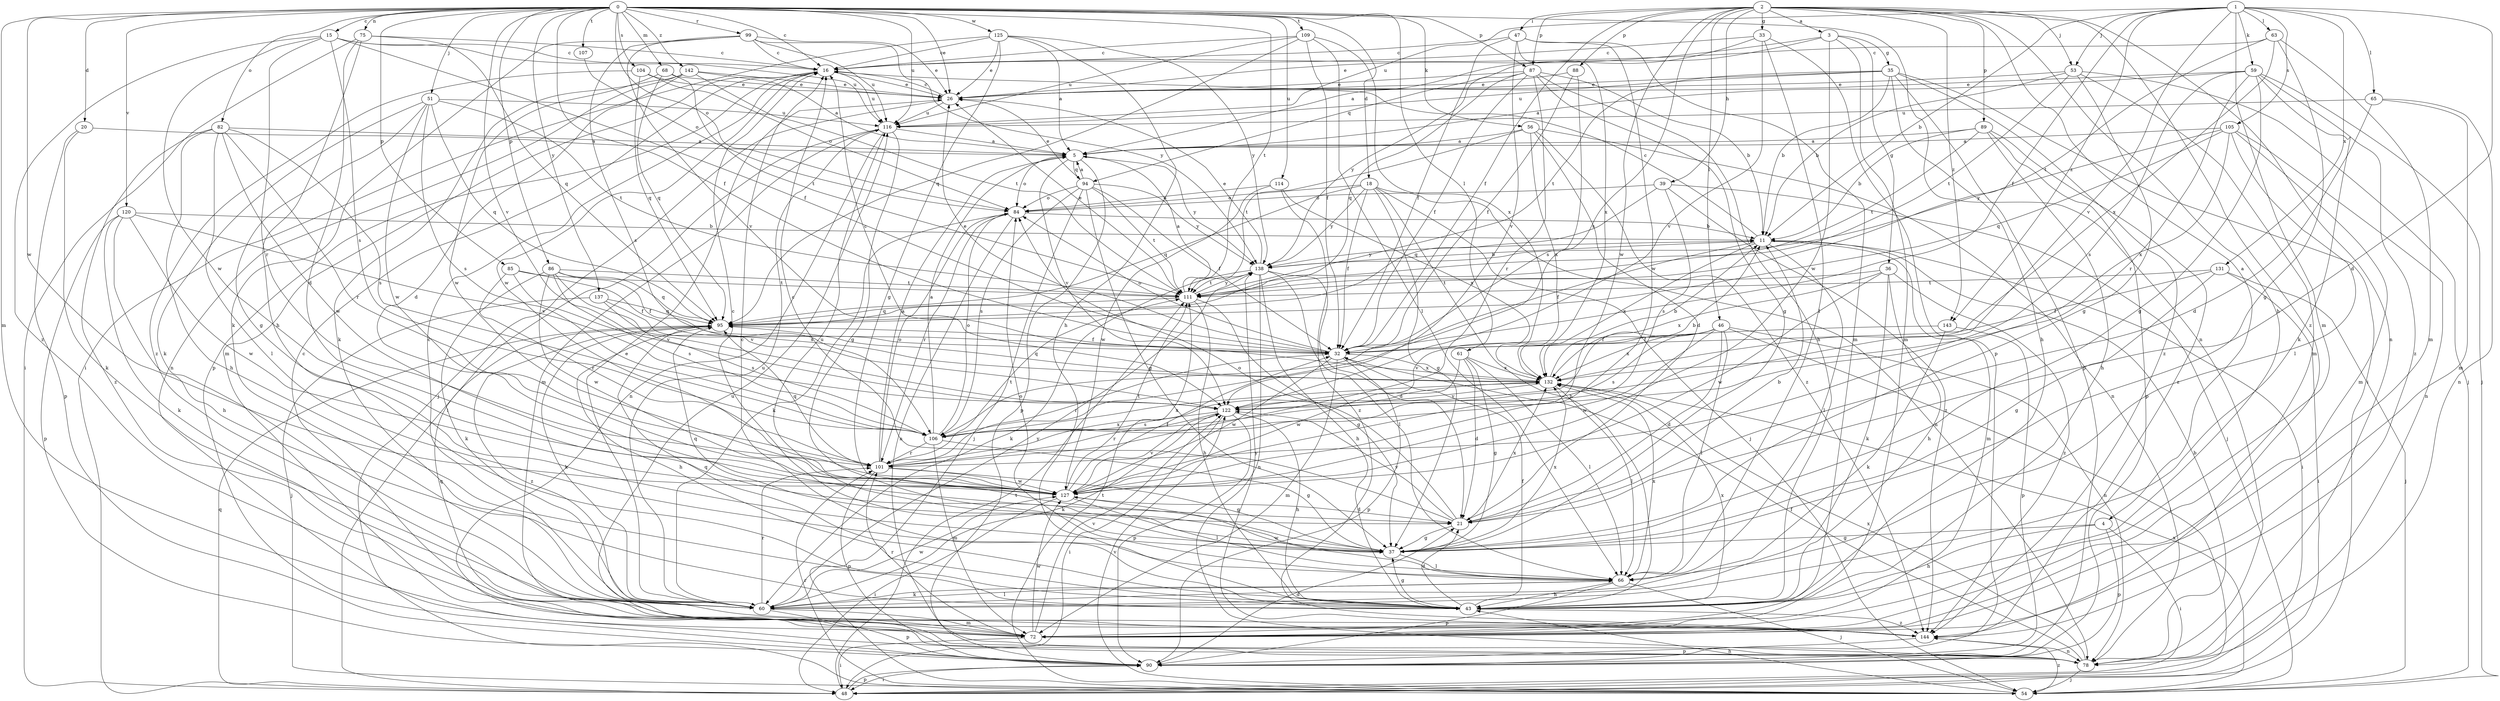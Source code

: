 strict digraph  {
0;
1;
2;
3;
4;
5;
11;
15;
16;
18;
20;
21;
26;
32;
33;
35;
36;
37;
39;
43;
46;
47;
48;
51;
53;
54;
56;
59;
60;
61;
63;
65;
66;
68;
72;
75;
78;
82;
84;
85;
86;
87;
88;
89;
90;
94;
95;
99;
101;
104;
105;
106;
107;
109;
111;
114;
116;
120;
122;
125;
127;
131;
132;
137;
138;
142;
143;
144;
0 -> 15  [label=c];
0 -> 16  [label=c];
0 -> 18  [label=d];
0 -> 20  [label=d];
0 -> 26  [label=e];
0 -> 32  [label=f];
0 -> 51  [label=j];
0 -> 56  [label=k];
0 -> 61  [label=l];
0 -> 68  [label=m];
0 -> 72  [label=m];
0 -> 75  [label=n];
0 -> 78  [label=n];
0 -> 82  [label=o];
0 -> 84  [label=o];
0 -> 85  [label=p];
0 -> 86  [label=p];
0 -> 87  [label=p];
0 -> 99  [label=r];
0 -> 104  [label=s];
0 -> 107  [label=t];
0 -> 109  [label=t];
0 -> 111  [label=t];
0 -> 114  [label=u];
0 -> 116  [label=u];
0 -> 120  [label=v];
0 -> 122  [label=v];
0 -> 125  [label=w];
0 -> 127  [label=w];
0 -> 137  [label=y];
0 -> 142  [label=z];
1 -> 11  [label=b];
1 -> 21  [label=d];
1 -> 32  [label=f];
1 -> 53  [label=j];
1 -> 59  [label=k];
1 -> 63  [label=l];
1 -> 65  [label=l];
1 -> 72  [label=m];
1 -> 105  [label=s];
1 -> 116  [label=u];
1 -> 122  [label=v];
1 -> 131  [label=x];
1 -> 143  [label=z];
2 -> 3  [label=a];
2 -> 4  [label=a];
2 -> 32  [label=f];
2 -> 33  [label=g];
2 -> 39  [label=h];
2 -> 43  [label=h];
2 -> 46  [label=i];
2 -> 47  [label=i];
2 -> 53  [label=j];
2 -> 78  [label=n];
2 -> 87  [label=p];
2 -> 88  [label=p];
2 -> 89  [label=p];
2 -> 106  [label=s];
2 -> 127  [label=w];
2 -> 143  [label=z];
2 -> 144  [label=z];
3 -> 26  [label=e];
3 -> 35  [label=g];
3 -> 36  [label=g];
3 -> 72  [label=m];
3 -> 94  [label=q];
3 -> 127  [label=w];
4 -> 37  [label=g];
4 -> 43  [label=h];
4 -> 48  [label=i];
4 -> 90  [label=p];
5 -> 84  [label=o];
5 -> 90  [label=p];
5 -> 94  [label=q];
5 -> 122  [label=v];
5 -> 138  [label=y];
11 -> 16  [label=c];
11 -> 32  [label=f];
11 -> 48  [label=i];
11 -> 66  [label=l];
11 -> 72  [label=m];
11 -> 132  [label=x];
11 -> 138  [label=y];
15 -> 16  [label=c];
15 -> 32  [label=f];
15 -> 101  [label=r];
15 -> 106  [label=s];
15 -> 116  [label=u];
15 -> 127  [label=w];
15 -> 144  [label=z];
16 -> 26  [label=e];
16 -> 72  [label=m];
16 -> 90  [label=p];
16 -> 116  [label=u];
16 -> 127  [label=w];
18 -> 32  [label=f];
18 -> 37  [label=g];
18 -> 43  [label=h];
18 -> 54  [label=j];
18 -> 78  [label=n];
18 -> 84  [label=o];
18 -> 95  [label=q];
18 -> 138  [label=y];
20 -> 5  [label=a];
20 -> 60  [label=k];
20 -> 90  [label=p];
21 -> 11  [label=b];
21 -> 16  [label=c];
21 -> 37  [label=g];
21 -> 84  [label=o];
21 -> 122  [label=v];
21 -> 132  [label=x];
26 -> 16  [label=c];
26 -> 54  [label=j];
26 -> 116  [label=u];
32 -> 26  [label=e];
32 -> 72  [label=m];
32 -> 84  [label=o];
32 -> 90  [label=p];
32 -> 101  [label=r];
32 -> 127  [label=w];
32 -> 132  [label=x];
33 -> 5  [label=a];
33 -> 16  [label=c];
33 -> 66  [label=l];
33 -> 90  [label=p];
33 -> 122  [label=v];
35 -> 11  [label=b];
35 -> 26  [label=e];
35 -> 43  [label=h];
35 -> 48  [label=i];
35 -> 90  [label=p];
35 -> 111  [label=t];
35 -> 116  [label=u];
35 -> 144  [label=z];
36 -> 43  [label=h];
36 -> 60  [label=k];
36 -> 111  [label=t];
36 -> 127  [label=w];
36 -> 132  [label=x];
36 -> 144  [label=z];
37 -> 16  [label=c];
37 -> 66  [label=l];
37 -> 95  [label=q];
37 -> 116  [label=u];
37 -> 132  [label=x];
39 -> 54  [label=j];
39 -> 84  [label=o];
39 -> 95  [label=q];
39 -> 106  [label=s];
39 -> 144  [label=z];
43 -> 16  [label=c];
43 -> 21  [label=d];
43 -> 32  [label=f];
43 -> 37  [label=g];
43 -> 95  [label=q];
43 -> 132  [label=x];
43 -> 144  [label=z];
46 -> 21  [label=d];
46 -> 32  [label=f];
46 -> 48  [label=i];
46 -> 66  [label=l];
46 -> 78  [label=n];
46 -> 106  [label=s];
46 -> 122  [label=v];
46 -> 127  [label=w];
46 -> 132  [label=x];
47 -> 16  [label=c];
47 -> 32  [label=f];
47 -> 72  [label=m];
47 -> 122  [label=v];
47 -> 127  [label=w];
47 -> 132  [label=x];
48 -> 90  [label=p];
48 -> 95  [label=q];
48 -> 111  [label=t];
51 -> 37  [label=g];
51 -> 60  [label=k];
51 -> 95  [label=q];
51 -> 106  [label=s];
51 -> 111  [label=t];
51 -> 116  [label=u];
51 -> 127  [label=w];
53 -> 11  [label=b];
53 -> 26  [label=e];
53 -> 37  [label=g];
53 -> 54  [label=j];
53 -> 72  [label=m];
53 -> 111  [label=t];
54 -> 43  [label=h];
54 -> 101  [label=r];
54 -> 111  [label=t];
54 -> 122  [label=v];
54 -> 132  [label=x];
54 -> 144  [label=z];
56 -> 5  [label=a];
56 -> 21  [label=d];
56 -> 78  [label=n];
56 -> 111  [label=t];
56 -> 132  [label=x];
56 -> 144  [label=z];
59 -> 5  [label=a];
59 -> 26  [label=e];
59 -> 37  [label=g];
59 -> 54  [label=j];
59 -> 60  [label=k];
59 -> 101  [label=r];
59 -> 106  [label=s];
59 -> 144  [label=z];
60 -> 16  [label=c];
60 -> 26  [label=e];
60 -> 66  [label=l];
60 -> 72  [label=m];
60 -> 90  [label=p];
60 -> 101  [label=r];
60 -> 116  [label=u];
60 -> 127  [label=w];
60 -> 138  [label=y];
61 -> 21  [label=d];
61 -> 37  [label=g];
61 -> 66  [label=l];
61 -> 127  [label=w];
61 -> 132  [label=x];
63 -> 16  [label=c];
63 -> 37  [label=g];
63 -> 72  [label=m];
63 -> 111  [label=t];
63 -> 132  [label=x];
65 -> 21  [label=d];
65 -> 72  [label=m];
65 -> 78  [label=n];
65 -> 116  [label=u];
66 -> 43  [label=h];
66 -> 54  [label=j];
66 -> 60  [label=k];
66 -> 84  [label=o];
66 -> 90  [label=p];
66 -> 127  [label=w];
66 -> 132  [label=x];
68 -> 26  [label=e];
68 -> 95  [label=q];
68 -> 111  [label=t];
68 -> 127  [label=w];
72 -> 16  [label=c];
72 -> 48  [label=i];
72 -> 95  [label=q];
72 -> 101  [label=r];
72 -> 122  [label=v];
72 -> 127  [label=w];
75 -> 16  [label=c];
75 -> 21  [label=d];
75 -> 43  [label=h];
75 -> 48  [label=i];
75 -> 95  [label=q];
78 -> 11  [label=b];
78 -> 32  [label=f];
78 -> 54  [label=j];
78 -> 116  [label=u];
78 -> 132  [label=x];
82 -> 5  [label=a];
82 -> 43  [label=h];
82 -> 66  [label=l];
82 -> 101  [label=r];
82 -> 106  [label=s];
82 -> 127  [label=w];
82 -> 144  [label=z];
84 -> 11  [label=b];
84 -> 60  [label=k];
84 -> 78  [label=n];
84 -> 101  [label=r];
85 -> 32  [label=f];
85 -> 101  [label=r];
85 -> 111  [label=t];
85 -> 122  [label=v];
86 -> 32  [label=f];
86 -> 60  [label=k];
86 -> 95  [label=q];
86 -> 106  [label=s];
86 -> 111  [label=t];
86 -> 122  [label=v];
86 -> 127  [label=w];
87 -> 11  [label=b];
87 -> 26  [label=e];
87 -> 32  [label=f];
87 -> 37  [label=g];
87 -> 43  [label=h];
87 -> 95  [label=q];
87 -> 101  [label=r];
87 -> 138  [label=y];
88 -> 26  [label=e];
88 -> 32  [label=f];
88 -> 106  [label=s];
89 -> 5  [label=a];
89 -> 11  [label=b];
89 -> 43  [label=h];
89 -> 90  [label=p];
89 -> 111  [label=t];
89 -> 144  [label=z];
90 -> 21  [label=d];
90 -> 48  [label=i];
94 -> 5  [label=a];
94 -> 26  [label=e];
94 -> 32  [label=f];
94 -> 37  [label=g];
94 -> 54  [label=j];
94 -> 84  [label=o];
94 -> 106  [label=s];
94 -> 111  [label=t];
94 -> 138  [label=y];
95 -> 32  [label=f];
95 -> 43  [label=h];
95 -> 60  [label=k];
95 -> 144  [label=z];
99 -> 16  [label=c];
99 -> 26  [label=e];
99 -> 60  [label=k];
99 -> 106  [label=s];
99 -> 116  [label=u];
99 -> 122  [label=v];
99 -> 138  [label=y];
101 -> 5  [label=a];
101 -> 37  [label=g];
101 -> 84  [label=o];
101 -> 90  [label=p];
101 -> 95  [label=q];
101 -> 111  [label=t];
101 -> 127  [label=w];
101 -> 132  [label=x];
104 -> 26  [label=e];
104 -> 84  [label=o];
104 -> 95  [label=q];
104 -> 144  [label=z];
105 -> 5  [label=a];
105 -> 66  [label=l];
105 -> 72  [label=m];
105 -> 78  [label=n];
105 -> 95  [label=q];
105 -> 132  [label=x];
105 -> 138  [label=y];
106 -> 5  [label=a];
106 -> 37  [label=g];
106 -> 72  [label=m];
106 -> 84  [label=o];
106 -> 101  [label=r];
106 -> 132  [label=x];
107 -> 84  [label=o];
109 -> 16  [label=c];
109 -> 32  [label=f];
109 -> 66  [label=l];
109 -> 95  [label=q];
109 -> 116  [label=u];
109 -> 132  [label=x];
111 -> 5  [label=a];
111 -> 26  [label=e];
111 -> 37  [label=g];
111 -> 43  [label=h];
111 -> 95  [label=q];
111 -> 138  [label=y];
114 -> 84  [label=o];
114 -> 127  [label=w];
114 -> 132  [label=x];
114 -> 144  [label=z];
116 -> 5  [label=a];
116 -> 37  [label=g];
116 -> 48  [label=i];
116 -> 72  [label=m];
116 -> 78  [label=n];
120 -> 11  [label=b];
120 -> 43  [label=h];
120 -> 60  [label=k];
120 -> 90  [label=p];
120 -> 122  [label=v];
120 -> 127  [label=w];
122 -> 11  [label=b];
122 -> 43  [label=h];
122 -> 48  [label=i];
122 -> 60  [label=k];
122 -> 90  [label=p];
122 -> 101  [label=r];
122 -> 106  [label=s];
125 -> 5  [label=a];
125 -> 16  [label=c];
125 -> 26  [label=e];
125 -> 37  [label=g];
125 -> 43  [label=h];
125 -> 48  [label=i];
125 -> 138  [label=y];
127 -> 21  [label=d];
127 -> 32  [label=f];
127 -> 48  [label=i];
127 -> 66  [label=l];
127 -> 111  [label=t];
127 -> 122  [label=v];
131 -> 32  [label=f];
131 -> 37  [label=g];
131 -> 48  [label=i];
131 -> 54  [label=j];
131 -> 111  [label=t];
132 -> 11  [label=b];
132 -> 16  [label=c];
132 -> 66  [label=l];
132 -> 95  [label=q];
132 -> 122  [label=v];
137 -> 54  [label=j];
137 -> 95  [label=q];
137 -> 106  [label=s];
137 -> 132  [label=x];
138 -> 11  [label=b];
138 -> 21  [label=d];
138 -> 26  [label=e];
138 -> 43  [label=h];
138 -> 60  [label=k];
138 -> 66  [label=l];
138 -> 78  [label=n];
138 -> 111  [label=t];
142 -> 5  [label=a];
142 -> 21  [label=d];
142 -> 26  [label=e];
142 -> 60  [label=k];
142 -> 78  [label=n];
142 -> 111  [label=t];
143 -> 32  [label=f];
143 -> 60  [label=k];
143 -> 90  [label=p];
144 -> 78  [label=n];
144 -> 90  [label=p];
144 -> 138  [label=y];
}
